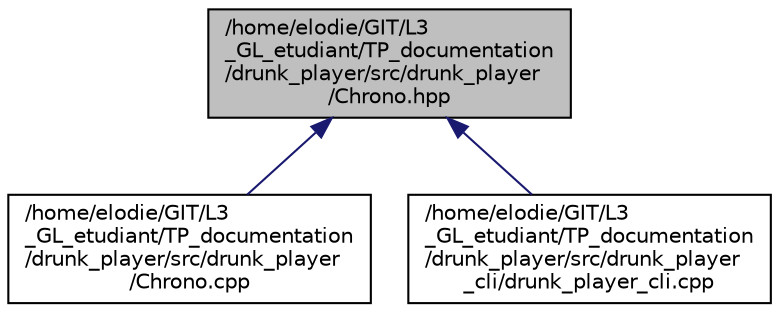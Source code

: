 digraph "/home/elodie/GIT/L3_GL_etudiant/TP_documentation/drunk_player/src/drunk_player/Chrono.hpp"
{
  edge [fontname="Helvetica",fontsize="10",labelfontname="Helvetica",labelfontsize="10"];
  node [fontname="Helvetica",fontsize="10",shape=record];
  Node1 [label="/home/elodie/GIT/L3\l_GL_etudiant/TP_documentation\l/drunk_player/src/drunk_player\l/Chrono.hpp",height=0.2,width=0.4,color="black", fillcolor="grey75", style="filled", fontcolor="black"];
  Node1 -> Node2 [dir="back",color="midnightblue",fontsize="10",style="solid",fontname="Helvetica"];
  Node2 [label="/home/elodie/GIT/L3\l_GL_etudiant/TP_documentation\l/drunk_player/src/drunk_player\l/Chrono.cpp",height=0.2,width=0.4,color="black", fillcolor="white", style="filled",URL="$Chrono_8cpp.html"];
  Node1 -> Node3 [dir="back",color="midnightblue",fontsize="10",style="solid",fontname="Helvetica"];
  Node3 [label="/home/elodie/GIT/L3\l_GL_etudiant/TP_documentation\l/drunk_player/src/drunk_player\l_cli/drunk_player_cli.cpp",height=0.2,width=0.4,color="black", fillcolor="white", style="filled",URL="$drunk__player__cli_8cpp.html"];
}

